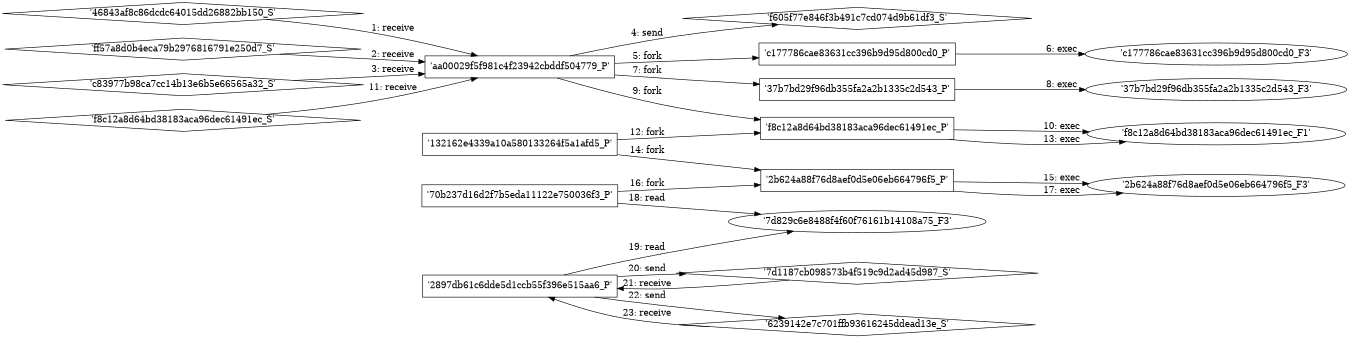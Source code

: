 digraph "D:\Learning\Paper\apt\基于CTI的攻击预警\Dataset\攻击图\ASGfromALLCTI\Threat Source newsletter (Dec. 3, 2020).dot" {
rankdir="LR"
size="9"
fixedsize="false"
splines="true"
nodesep=0.3
ranksep=0
fontsize=10
overlap="scalexy"
engine= "neato"
	"'aa00029f5f981c4f23942cbddf504779_P'" [node_type=Process shape=box]
	"'46843af8c86dcdc64015dd26882bb150_S'" [node_type=Socket shape=diamond]
	"'46843af8c86dcdc64015dd26882bb150_S'" -> "'aa00029f5f981c4f23942cbddf504779_P'" [label="1: receive"]
	"'aa00029f5f981c4f23942cbddf504779_P'" [node_type=Process shape=box]
	"'ff57a8d0b4eca79b2976816791e250d7_S'" [node_type=Socket shape=diamond]
	"'ff57a8d0b4eca79b2976816791e250d7_S'" -> "'aa00029f5f981c4f23942cbddf504779_P'" [label="2: receive"]
	"'aa00029f5f981c4f23942cbddf504779_P'" [node_type=Process shape=box]
	"'c83977b98ca7cc14b13e6b5e66565a32_S'" [node_type=Socket shape=diamond]
	"'c83977b98ca7cc14b13e6b5e66565a32_S'" -> "'aa00029f5f981c4f23942cbddf504779_P'" [label="3: receive"]
	"'f605f77e846f3b491c7cd074d9b61df3_S'" [node_type=Socket shape=diamond]
	"'aa00029f5f981c4f23942cbddf504779_P'" [node_type=Process shape=box]
	"'aa00029f5f981c4f23942cbddf504779_P'" -> "'f605f77e846f3b491c7cd074d9b61df3_S'" [label="4: send"]
	"'aa00029f5f981c4f23942cbddf504779_P'" [node_type=Process shape=box]
	"'c177786cae83631cc396b9d95d800cd0_P'" [node_type=Process shape=box]
	"'aa00029f5f981c4f23942cbddf504779_P'" -> "'c177786cae83631cc396b9d95d800cd0_P'" [label="5: fork"]
	"'c177786cae83631cc396b9d95d800cd0_P'" [node_type=Process shape=box]
	"'c177786cae83631cc396b9d95d800cd0_F3'" [node_type=File shape=ellipse]
	"'c177786cae83631cc396b9d95d800cd0_P'" -> "'c177786cae83631cc396b9d95d800cd0_F3'" [label="6: exec"]
	"'aa00029f5f981c4f23942cbddf504779_P'" [node_type=Process shape=box]
	"'37b7bd29f96db355fa2a2b1335c2d543_P'" [node_type=Process shape=box]
	"'aa00029f5f981c4f23942cbddf504779_P'" -> "'37b7bd29f96db355fa2a2b1335c2d543_P'" [label="7: fork"]
	"'37b7bd29f96db355fa2a2b1335c2d543_P'" [node_type=Process shape=box]
	"'37b7bd29f96db355fa2a2b1335c2d543_F3'" [node_type=File shape=ellipse]
	"'37b7bd29f96db355fa2a2b1335c2d543_P'" -> "'37b7bd29f96db355fa2a2b1335c2d543_F3'" [label="8: exec"]
	"'aa00029f5f981c4f23942cbddf504779_P'" [node_type=Process shape=box]
	"'f8c12a8d64bd38183aca96dec61491ec_P'" [node_type=Process shape=box]
	"'aa00029f5f981c4f23942cbddf504779_P'" -> "'f8c12a8d64bd38183aca96dec61491ec_P'" [label="9: fork"]
	"'f8c12a8d64bd38183aca96dec61491ec_P'" [node_type=Process shape=box]
	"'f8c12a8d64bd38183aca96dec61491ec_F1'" [node_type=File shape=ellipse]
	"'f8c12a8d64bd38183aca96dec61491ec_P'" -> "'f8c12a8d64bd38183aca96dec61491ec_F1'" [label="10: exec"]
	"'aa00029f5f981c4f23942cbddf504779_P'" [node_type=Process shape=box]
	"'f8c12a8d64bd38183aca96dec61491ec_S'" [node_type=Socket shape=diamond]
	"'f8c12a8d64bd38183aca96dec61491ec_S'" -> "'aa00029f5f981c4f23942cbddf504779_P'" [label="11: receive"]
	"'132162e4339a10a580133264f5a1afd5_P'" [node_type=Process shape=box]
	"'f8c12a8d64bd38183aca96dec61491ec_P'" [node_type=Process shape=box]
	"'132162e4339a10a580133264f5a1afd5_P'" -> "'f8c12a8d64bd38183aca96dec61491ec_P'" [label="12: fork"]
	"'f8c12a8d64bd38183aca96dec61491ec_P'" [node_type=Process shape=box]
	"'f8c12a8d64bd38183aca96dec61491ec_F1'" [node_type=File shape=ellipse]
	"'f8c12a8d64bd38183aca96dec61491ec_P'" -> "'f8c12a8d64bd38183aca96dec61491ec_F1'" [label="13: exec"]
	"'132162e4339a10a580133264f5a1afd5_P'" [node_type=Process shape=box]
	"'2b624a88f76d8aef0d5e06eb664796f5_P'" [node_type=Process shape=box]
	"'132162e4339a10a580133264f5a1afd5_P'" -> "'2b624a88f76d8aef0d5e06eb664796f5_P'" [label="14: fork"]
	"'2b624a88f76d8aef0d5e06eb664796f5_P'" [node_type=Process shape=box]
	"'2b624a88f76d8aef0d5e06eb664796f5_F3'" [node_type=File shape=ellipse]
	"'2b624a88f76d8aef0d5e06eb664796f5_P'" -> "'2b624a88f76d8aef0d5e06eb664796f5_F3'" [label="15: exec"]
	"'70b237d16d2f7b5eda11122e750036f3_P'" [node_type=Process shape=box]
	"'2b624a88f76d8aef0d5e06eb664796f5_P'" [node_type=Process shape=box]
	"'70b237d16d2f7b5eda11122e750036f3_P'" -> "'2b624a88f76d8aef0d5e06eb664796f5_P'" [label="16: fork"]
	"'2b624a88f76d8aef0d5e06eb664796f5_P'" [node_type=Process shape=box]
	"'2b624a88f76d8aef0d5e06eb664796f5_F3'" [node_type=File shape=ellipse]
	"'2b624a88f76d8aef0d5e06eb664796f5_P'" -> "'2b624a88f76d8aef0d5e06eb664796f5_F3'" [label="17: exec"]
	"'7d829c6e8488f4f60f76161b14108a75_F3'" [node_type=file shape=ellipse]
	"'70b237d16d2f7b5eda11122e750036f3_P'" [node_type=Process shape=box]
	"'70b237d16d2f7b5eda11122e750036f3_P'" -> "'7d829c6e8488f4f60f76161b14108a75_F3'" [label="18: read"]
	"'7d829c6e8488f4f60f76161b14108a75_F3'" [node_type=file shape=ellipse]
	"'2897db61c6dde5d1ccb55f396e515aa6_P'" [node_type=Process shape=box]
	"'2897db61c6dde5d1ccb55f396e515aa6_P'" -> "'7d829c6e8488f4f60f76161b14108a75_F3'" [label="19: read"]
	"'7d1187cb098573b4f519c9d2ad45d987_S'" [node_type=Socket shape=diamond]
	"'2897db61c6dde5d1ccb55f396e515aa6_P'" [node_type=Process shape=box]
	"'2897db61c6dde5d1ccb55f396e515aa6_P'" -> "'7d1187cb098573b4f519c9d2ad45d987_S'" [label="20: send"]
	"'7d1187cb098573b4f519c9d2ad45d987_S'" -> "'2897db61c6dde5d1ccb55f396e515aa6_P'" [label="21: receive"]
	"'6239142e7c701ffb93616245ddead13e_S'" [node_type=Socket shape=diamond]
	"'2897db61c6dde5d1ccb55f396e515aa6_P'" [node_type=Process shape=box]
	"'2897db61c6dde5d1ccb55f396e515aa6_P'" -> "'6239142e7c701ffb93616245ddead13e_S'" [label="22: send"]
	"'6239142e7c701ffb93616245ddead13e_S'" -> "'2897db61c6dde5d1ccb55f396e515aa6_P'" [label="23: receive"]
}
